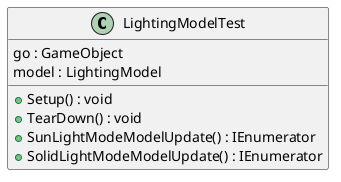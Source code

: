 @startuml
class LightingModelTest {
    go : GameObject
    model : LightingModel
    + Setup() : void
    + TearDown() : void
    + SunLightModeModelUpdate() : IEnumerator
    + SolidLightModeModelUpdate() : IEnumerator
}
@enduml
